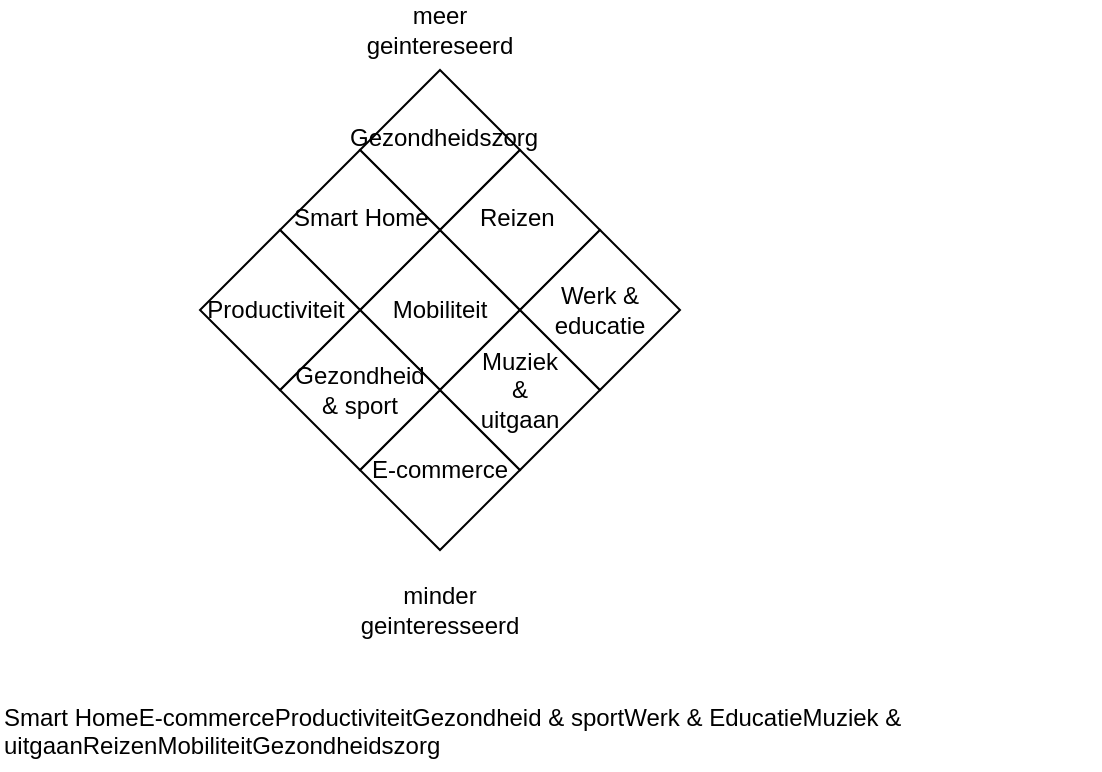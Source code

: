 <mxfile version="13.8.7" type="device"><diagram id="9Zzp1jnqhsv8sC4LLztX" name="Page-1"><mxGraphModel dx="446" dy="435" grid="1" gridSize="10" guides="1" tooltips="1" connect="1" arrows="1" fold="1" page="1" pageScale="1" pageWidth="827" pageHeight="1169" math="0" shadow="0"><root><mxCell id="0"/><mxCell id="1" parent="0"/><mxCell id="qKnKAOiiD5f50YGG25dN-1" value="" style="rhombus;whiteSpace=wrap;html=1;" parent="1" vertex="1"><mxGeometry x="350" y="120" width="80" height="80" as="geometry"/></mxCell><mxCell id="qKnKAOiiD5f50YGG25dN-2" value="" style="rhombus;whiteSpace=wrap;html=1;" parent="1" vertex="1"><mxGeometry x="350" y="200" width="80" height="80" as="geometry"/></mxCell><mxCell id="qKnKAOiiD5f50YGG25dN-3" value="" style="rhombus;whiteSpace=wrap;html=1;" parent="1" vertex="1"><mxGeometry x="350" y="280" width="80" height="80" as="geometry"/></mxCell><mxCell id="qKnKAOiiD5f50YGG25dN-4" value="" style="rhombus;whiteSpace=wrap;html=1;" parent="1" vertex="1"><mxGeometry x="390" y="160" width="80" height="80" as="geometry"/></mxCell><mxCell id="qKnKAOiiD5f50YGG25dN-5" value="" style="rhombus;whiteSpace=wrap;html=1;" parent="1" vertex="1"><mxGeometry x="310" y="160" width="80" height="80" as="geometry"/></mxCell><mxCell id="qKnKAOiiD5f50YGG25dN-6" value="" style="rhombus;whiteSpace=wrap;html=1;" parent="1" vertex="1"><mxGeometry x="390" y="240" width="80" height="80" as="geometry"/></mxCell><mxCell id="qKnKAOiiD5f50YGG25dN-7" value="" style="rhombus;whiteSpace=wrap;html=1;" parent="1" vertex="1"><mxGeometry x="310" y="240" width="80" height="80" as="geometry"/></mxCell><mxCell id="qKnKAOiiD5f50YGG25dN-8" value="" style="rhombus;whiteSpace=wrap;html=1;" parent="1" vertex="1"><mxGeometry x="430" y="200" width="80" height="80" as="geometry"/></mxCell><mxCell id="qKnKAOiiD5f50YGG25dN-9" value="" style="rhombus;whiteSpace=wrap;html=1;" parent="1" vertex="1"><mxGeometry x="270" y="200" width="80" height="80" as="geometry"/></mxCell><mxCell id="qKnKAOiiD5f50YGG25dN-10" value="minder geinteresseerd" style="text;html=1;strokeColor=none;fillColor=none;align=center;verticalAlign=middle;whiteSpace=wrap;rounded=0;" parent="1" vertex="1"><mxGeometry x="370" y="380" width="40" height="20" as="geometry"/></mxCell><mxCell id="qKnKAOiiD5f50YGG25dN-11" value="meer geintereseerd" style="text;html=1;strokeColor=none;fillColor=none;align=center;verticalAlign=middle;whiteSpace=wrap;rounded=0;" parent="1" vertex="1"><mxGeometry x="370" y="90" width="40" height="20" as="geometry"/></mxCell><mxCell id="qKnKAOiiD5f50YGG25dN-12" value="Smart HomeE-commerceProductiviteitGezondheid &amp; sportWerk &amp; EducatieMuziek &amp; uitgaanReizenMobiliteitGezondheidszorg" style="text;whiteSpace=wrap;html=1;" parent="1" vertex="1"><mxGeometry x="170" y="430" width="550" height="40" as="geometry"/></mxCell><mxCell id="Hc3qkC3KKmAEIfJ01xAM-1" value="Smart Home" style="text;whiteSpace=wrap;html=1;" vertex="1" parent="1"><mxGeometry x="315" y="180" width="70" height="20" as="geometry"/></mxCell><mxCell id="Hc3qkC3KKmAEIfJ01xAM-2" value="Gezondheidszorg&lt;br&gt;" style="text;whiteSpace=wrap;html=1;" vertex="1" parent="1"><mxGeometry x="342.5" y="140" width="95" height="20" as="geometry"/></mxCell><mxCell id="Hc3qkC3KKmAEIfJ01xAM-3" value="Reizen&lt;br&gt;" style="text;whiteSpace=wrap;html=1;" vertex="1" parent="1"><mxGeometry x="407.5" y="180" width="45" height="20" as="geometry"/></mxCell><mxCell id="Hc3qkC3KKmAEIfJ01xAM-4" value="E-commerce" style="text;html=1;strokeColor=none;fillColor=none;align=center;verticalAlign=middle;whiteSpace=wrap;rounded=0;" vertex="1" parent="1"><mxGeometry x="340" y="310" width="100" height="20" as="geometry"/></mxCell><mxCell id="Hc3qkC3KKmAEIfJ01xAM-5" value="Productiviteit" style="text;html=1;strokeColor=none;fillColor=none;align=center;verticalAlign=middle;whiteSpace=wrap;rounded=0;" vertex="1" parent="1"><mxGeometry x="272.5" y="230" width="70" height="20" as="geometry"/></mxCell><mxCell id="Hc3qkC3KKmAEIfJ01xAM-6" value="Gezondheid&lt;br&gt;&amp;amp; sport" style="text;html=1;strokeColor=none;fillColor=none;align=center;verticalAlign=middle;whiteSpace=wrap;rounded=0;" vertex="1" parent="1"><mxGeometry x="330" y="270" width="40" height="20" as="geometry"/></mxCell><mxCell id="Hc3qkC3KKmAEIfJ01xAM-7" value="Werk &amp;amp;&lt;br&gt;educatie" style="text;html=1;strokeColor=none;fillColor=none;align=center;verticalAlign=middle;whiteSpace=wrap;rounded=0;" vertex="1" parent="1"><mxGeometry x="450" y="230" width="40" height="20" as="geometry"/></mxCell><mxCell id="Hc3qkC3KKmAEIfJ01xAM-8" value="Muziek &amp;amp;&lt;br&gt;uitgaan" style="text;html=1;strokeColor=none;fillColor=none;align=center;verticalAlign=middle;whiteSpace=wrap;rounded=0;" vertex="1" parent="1"><mxGeometry x="410" y="270" width="40" height="20" as="geometry"/></mxCell><mxCell id="Hc3qkC3KKmAEIfJ01xAM-9" value="Mobiliteit" style="text;html=1;strokeColor=none;fillColor=none;align=center;verticalAlign=middle;whiteSpace=wrap;rounded=0;" vertex="1" parent="1"><mxGeometry x="370" y="230" width="40" height="20" as="geometry"/></mxCell></root></mxGraphModel></diagram></mxfile>